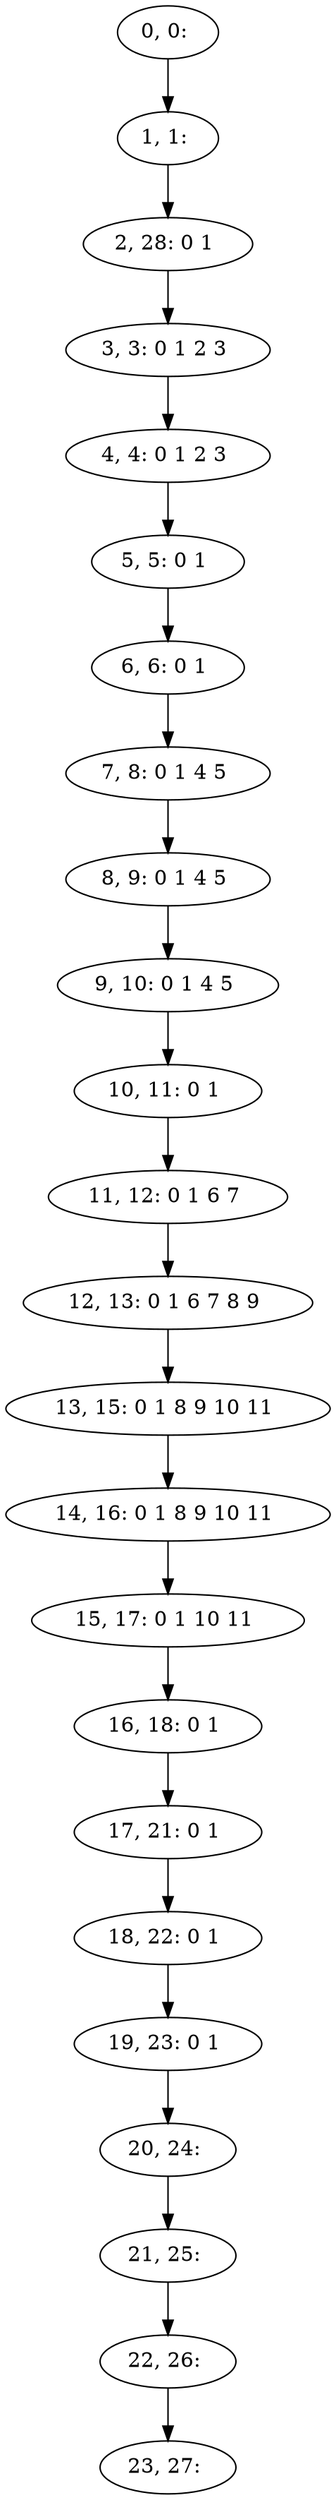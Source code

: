 digraph G {
0[label="0, 0: "];
1[label="1, 1: "];
2[label="2, 28: 0 1 "];
3[label="3, 3: 0 1 2 3 "];
4[label="4, 4: 0 1 2 3 "];
5[label="5, 5: 0 1 "];
6[label="6, 6: 0 1 "];
7[label="7, 8: 0 1 4 5 "];
8[label="8, 9: 0 1 4 5 "];
9[label="9, 10: 0 1 4 5 "];
10[label="10, 11: 0 1 "];
11[label="11, 12: 0 1 6 7 "];
12[label="12, 13: 0 1 6 7 8 9 "];
13[label="13, 15: 0 1 8 9 10 11 "];
14[label="14, 16: 0 1 8 9 10 11 "];
15[label="15, 17: 0 1 10 11 "];
16[label="16, 18: 0 1 "];
17[label="17, 21: 0 1 "];
18[label="18, 22: 0 1 "];
19[label="19, 23: 0 1 "];
20[label="20, 24: "];
21[label="21, 25: "];
22[label="22, 26: "];
23[label="23, 27: "];
0->1 ;
1->2 ;
2->3 ;
3->4 ;
4->5 ;
5->6 ;
6->7 ;
7->8 ;
8->9 ;
9->10 ;
10->11 ;
11->12 ;
12->13 ;
13->14 ;
14->15 ;
15->16 ;
16->17 ;
17->18 ;
18->19 ;
19->20 ;
20->21 ;
21->22 ;
22->23 ;
}
